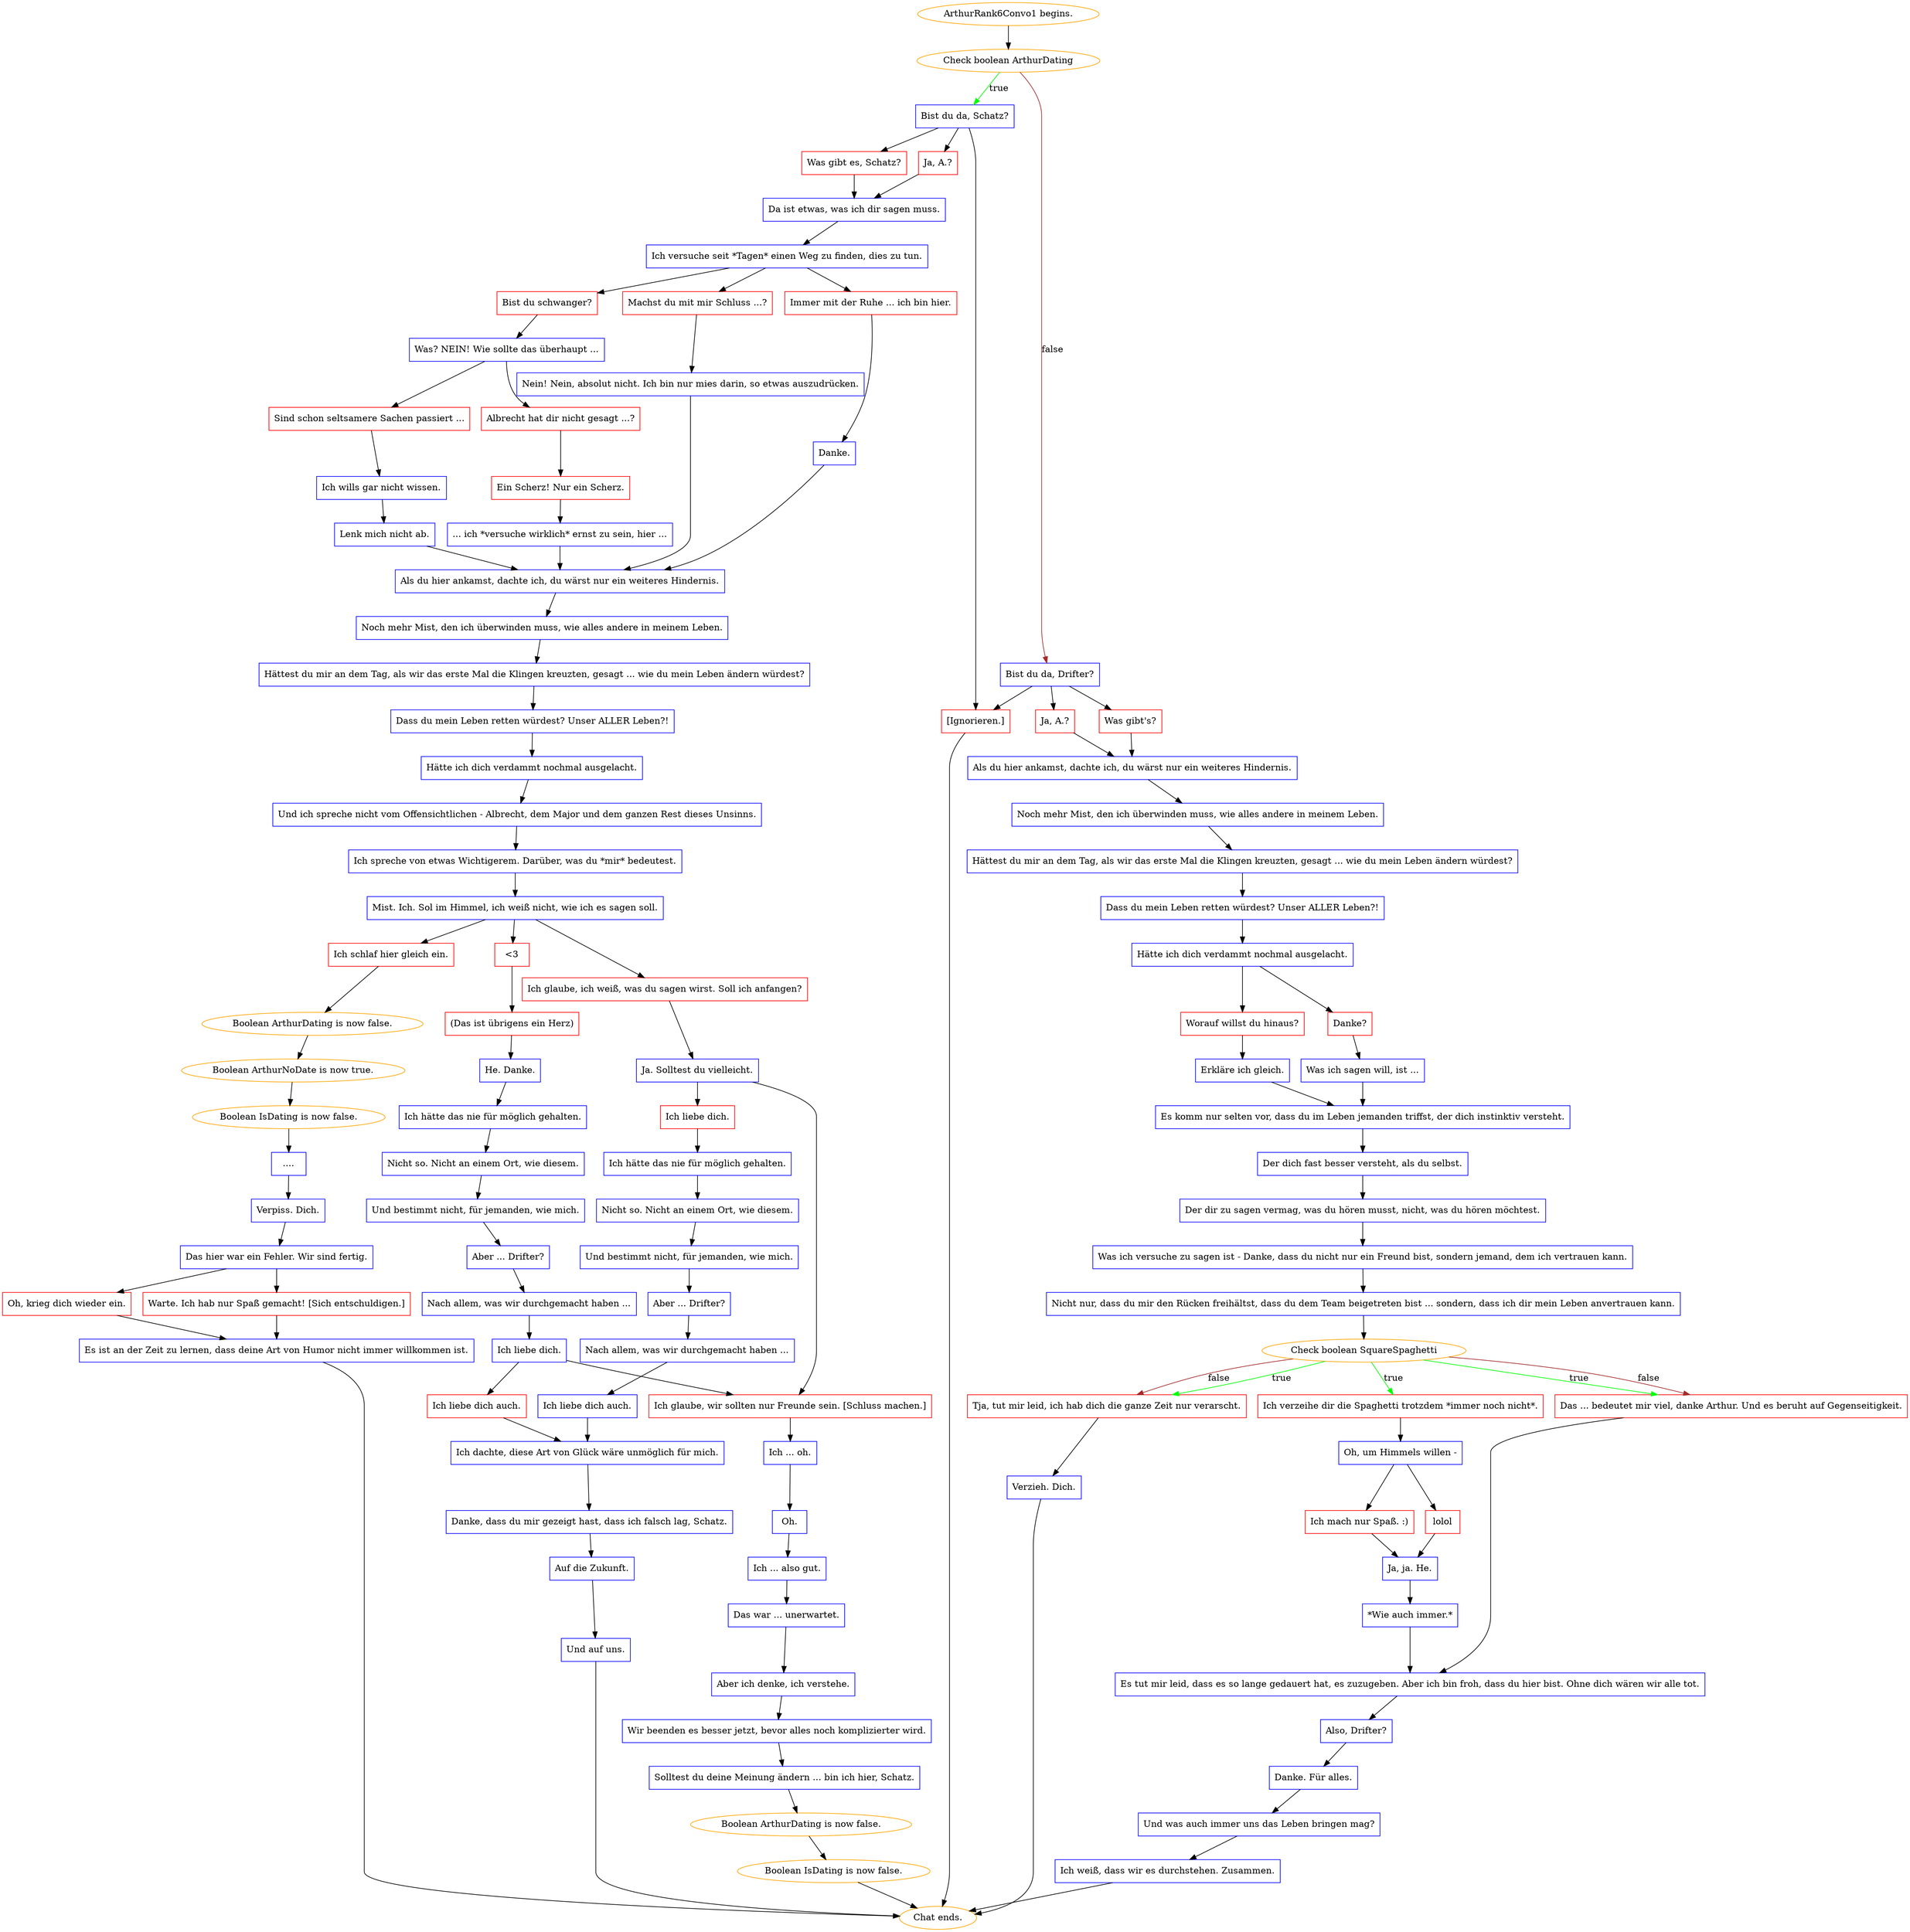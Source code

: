 digraph {
	"ArthurRank6Convo1 begins." [color=orange];
		"ArthurRank6Convo1 begins." -> j9397336;
	j9397336 [label="Check boolean ArthurDating",color=orange];
		j9397336 -> j603682112 [label=true,color=green];
		j9397336 -> j1409064550 [label=false,color=brown];
	j603682112 [label="Bist du da, Schatz?",shape=box,color=blue];
		j603682112 -> j642260548;
		j603682112 -> j3514826479;
		j603682112 -> j4221938618;
	j1409064550 [label="Bist du da, Drifter?",shape=box,color=blue];
		j1409064550 -> j3071390975;
		j1409064550 -> j3850515141;
		j1409064550 -> j4221938618;
	j642260548 [label="Ja, A.?",shape=box,color=red];
		j642260548 -> j3440742935;
	j3514826479 [label="Was gibt es, Schatz?",shape=box,color=red];
		j3514826479 -> j3440742935;
	j4221938618 [label="[Ignorieren.]",shape=box,color=red];
		j4221938618 -> "Chat ends.";
	j3071390975 [label="Was gibt's?",shape=box,color=red];
		j3071390975 -> j1065344582;
	j3850515141 [label="Ja, A.?",shape=box,color=red];
		j3850515141 -> j1065344582;
	j3440742935 [label="Da ist etwas, was ich dir sagen muss.",shape=box,color=blue];
		j3440742935 -> j3691694373;
	"Chat ends." [color=orange];
	j1065344582 [label="Als du hier ankamst, dachte ich, du wärst nur ein weiteres Hindernis.",shape=box,color=blue];
		j1065344582 -> j1346006871;
	j3691694373 [label="Ich versuche seit *Tagen* einen Weg zu finden, dies zu tun.",shape=box,color=blue];
		j3691694373 -> j547582238;
		j3691694373 -> j2062616463;
		j3691694373 -> j1803188632;
	j1346006871 [label="Noch mehr Mist, den ich überwinden muss, wie alles andere in meinem Leben.",shape=box,color=blue];
		j1346006871 -> j3267527674;
	j547582238 [label="Bist du schwanger?",shape=box,color=red];
		j547582238 -> j4045489318;
	j2062616463 [label="Machst du mit mir Schluss ...?",shape=box,color=red];
		j2062616463 -> j1119825694;
	j1803188632 [label="Immer mit der Ruhe ... ich bin hier.",shape=box,color=red];
		j1803188632 -> j3566684094;
	j3267527674 [label="Hättest du mir an dem Tag, als wir das erste Mal die Klingen kreuzten, gesagt ... wie du mein Leben ändern würdest?",shape=box,color=blue];
		j3267527674 -> j2494358372;
	j4045489318 [label="Was? NEIN! Wie sollte das überhaupt ...",shape=box,color=blue];
		j4045489318 -> j1472937228;
		j4045489318 -> j3277989268;
	j1119825694 [label="Nein! Nein, absolut nicht. Ich bin nur mies darin, so etwas auszudrücken.",shape=box,color=blue];
		j1119825694 -> j2694736626;
	j3566684094 [label="Danke.",shape=box,color=blue];
		j3566684094 -> j2694736626;
	j2494358372 [label="Dass du mein Leben retten würdest? Unser ALLER Leben?!",shape=box,color=blue];
		j2494358372 -> j3574970165;
	j1472937228 [label="Sind schon seltsamere Sachen passiert ...",shape=box,color=red];
		j1472937228 -> j595844854;
	j3277989268 [label="Albrecht hat dir nicht gesagt ...?",shape=box,color=red];
		j3277989268 -> j3231752783;
	j2694736626 [label="Als du hier ankamst, dachte ich, du wärst nur ein weiteres Hindernis.",shape=box,color=blue];
		j2694736626 -> j339152122;
	j3574970165 [label="Hätte ich dich verdammt nochmal ausgelacht.",shape=box,color=blue];
		j3574970165 -> j2131692570;
		j3574970165 -> j3677600940;
	j595844854 [label="Ich wills gar nicht wissen.",shape=box,color=blue];
		j595844854 -> j3624803979;
	j3231752783 [label="Ein Scherz! Nur ein Scherz.",shape=box,color=red];
		j3231752783 -> j3484380050;
	j339152122 [label="Noch mehr Mist, den ich überwinden muss, wie alles andere in meinem Leben.",shape=box,color=blue];
		j339152122 -> j2413090515;
	j2131692570 [label="Danke?",shape=box,color=red];
		j2131692570 -> j1768786736;
	j3677600940 [label="Worauf willst du hinaus?",shape=box,color=red];
		j3677600940 -> j626513955;
	j3624803979 [label="Lenk mich nicht ab.",shape=box,color=blue];
		j3624803979 -> j2694736626;
	j3484380050 [label="... ich *versuche wirklich* ernst zu sein, hier ...",shape=box,color=blue];
		j3484380050 -> j2694736626;
	j2413090515 [label="Hättest du mir an dem Tag, als wir das erste Mal die Klingen kreuzten, gesagt ... wie du mein Leben ändern würdest?",shape=box,color=blue];
		j2413090515 -> j577763677;
	j1768786736 [label="Was ich sagen will, ist ...",shape=box,color=blue];
		j1768786736 -> j1973462345;
	j626513955 [label="Erkläre ich gleich.",shape=box,color=blue];
		j626513955 -> j1973462345;
	j577763677 [label="Dass du mein Leben retten würdest? Unser ALLER Leben?!",shape=box,color=blue];
		j577763677 -> j2179085296;
	j1973462345 [label="Es komm nur selten vor, dass du im Leben jemanden triffst, der dich instinktiv versteht.",shape=box,color=blue];
		j1973462345 -> j218116119;
	j2179085296 [label="Hätte ich dich verdammt nochmal ausgelacht.",shape=box,color=blue];
		j2179085296 -> j1023521852;
	j218116119 [label="Der dich fast besser versteht, als du selbst.",shape=box,color=blue];
		j218116119 -> j2237274431;
	j1023521852 [label="Und ich spreche nicht vom Offensichtlichen - Albrecht, dem Major und dem ganzen Rest dieses Unsinns.",shape=box,color=blue];
		j1023521852 -> j1153363570;
	j2237274431 [label="Der dir zu sagen vermag, was du hören musst, nicht, was du hören möchtest.",shape=box,color=blue];
		j2237274431 -> j556725485;
	j1153363570 [label="Ich spreche von etwas Wichtigerem. Darüber, was du *mir* bedeutest.",shape=box,color=blue];
		j1153363570 -> j3908027176;
	j556725485 [label="Was ich versuche zu sagen ist - Danke, dass du nicht nur ein Freund bist, sondern jemand, dem ich vertrauen kann.",shape=box,color=blue];
		j556725485 -> j1999429079;
	j3908027176 [label="Mist. Ich. Sol im Himmel, ich weiß nicht, wie ich es sagen soll.",shape=box,color=blue];
		j3908027176 -> j879002881;
		j3908027176 -> j1853638393;
		j3908027176 -> j3263827095;
	j1999429079 [label="Nicht nur, dass du mir den Rücken freihältst, dass du dem Team beigetreten bist ... sondern, dass ich dir mein Leben anvertrauen kann.",shape=box,color=blue];
		j1999429079 -> j2910686797;
	j879002881 [label="Ich glaube, ich weiß, was du sagen wirst. Soll ich anfangen?",shape=box,color=red];
		j879002881 -> j2117376564;
	j1853638393 [label="<3",shape=box,color=red];
		j1853638393 -> j3864801272;
	j3263827095 [label="Ich schlaf hier gleich ein.",shape=box,color=red];
		j3263827095 -> j681936358;
	j2910686797 [label="Check boolean SquareSpaghetti",color=orange];
		j2910686797 -> j2041638150 [label=true,color=green];
		j2910686797 -> j3174203113 [label=true,color=green];
		j2910686797 -> j2719910393 [label=true,color=green];
		j2910686797 -> j3174203113 [label=false,color=brown];
		j2910686797 -> j2719910393 [label=false,color=brown];
	j2117376564 [label="Ja. Solltest du vielleicht.",shape=box,color=blue];
		j2117376564 -> j1175403020;
		j2117376564 -> j2633421280;
	j3864801272 [label="(Das ist übrigens ein Herz)",shape=box,color=red];
		j3864801272 -> j2565988039;
	j681936358 [label="Boolean ArthurDating is now false.",color=orange];
		j681936358 -> j1127041570;
	j2041638150 [label="Ich verzeihe dir die Spaghetti trotzdem *immer noch nicht*.",shape=box,color=red];
		j2041638150 -> j2957152449;
	j3174203113 [label="Das ... bedeutet mir viel, danke Arthur. Und es beruht auf Gegenseitigkeit.",shape=box,color=red];
		j3174203113 -> j3881350920;
	j2719910393 [label="Tja, tut mir leid, ich hab dich die ganze Zeit nur verarscht.",shape=box,color=red];
		j2719910393 -> j3888738838;
	j1175403020 [label="Ich liebe dich.",shape=box,color=red];
		j1175403020 -> j2594885016;
	j2633421280 [label="Ich glaube, wir sollten nur Freunde sein. [Schluss machen.]",shape=box,color=red];
		j2633421280 -> j2986061310;
	j2565988039 [label="He. Danke.",shape=box,color=blue];
		j2565988039 -> j3655269493;
	j1127041570 [label="Boolean ArthurNoDate is now true.",color=orange];
		j1127041570 -> j3823421949;
	j2957152449 [label="Oh, um Himmels willen -",shape=box,color=blue];
		j2957152449 -> j464949271;
		j2957152449 -> j2211261040;
	j3881350920 [label="Es tut mir leid, dass es so lange gedauert hat, es zuzugeben. Aber ich bin froh, dass du hier bist. Ohne dich wären wir alle tot.",shape=box,color=blue];
		j3881350920 -> j349159803;
	j3888738838 [label="Verzieh. Dich.",shape=box,color=blue];
		j3888738838 -> "Chat ends.";
	j2594885016 [label="Ich hätte das nie für möglich gehalten.",shape=box,color=blue];
		j2594885016 -> j123227923;
	j2986061310 [label="Ich ... oh.",shape=box,color=blue];
		j2986061310 -> j1370498765;
	j3655269493 [label="Ich hätte das nie für möglich gehalten.",shape=box,color=blue];
		j3655269493 -> j1566479031;
	j3823421949 [label="Boolean IsDating is now false.",color=orange];
		j3823421949 -> j1230133029;
	j464949271 [label="lolol",shape=box,color=red];
		j464949271 -> j4031776533;
	j2211261040 [label="Ich mach nur Spaß. :)",shape=box,color=red];
		j2211261040 -> j4031776533;
	j349159803 [label="Also, Drifter?",shape=box,color=blue];
		j349159803 -> j1883920887;
	j123227923 [label="Nicht so. Nicht an einem Ort, wie diesem.",shape=box,color=blue];
		j123227923 -> j4067309107;
	j1370498765 [label="Oh.",shape=box,color=blue];
		j1370498765 -> j2934985746;
	j1566479031 [label="Nicht so. Nicht an einem Ort, wie diesem.",shape=box,color=blue];
		j1566479031 -> j3271173845;
	j1230133029 [label="....",shape=box,color=blue];
		j1230133029 -> j2666456522;
	j4031776533 [label="Ja, ja. He.",shape=box,color=blue];
		j4031776533 -> j885957008;
	j1883920887 [label="Danke. Für alles.",shape=box,color=blue];
		j1883920887 -> j2255977030;
	j4067309107 [label="Und bestimmt nicht, für jemanden, wie mich.",shape=box,color=blue];
		j4067309107 -> j4218991780;
	j2934985746 [label="Ich ... also gut.",shape=box,color=blue];
		j2934985746 -> j450154090;
	j3271173845 [label="Und bestimmt nicht, für jemanden, wie mich.",shape=box,color=blue];
		j3271173845 -> j3733128056;
	j2666456522 [label="Verpiss. Dich.",shape=box,color=blue];
		j2666456522 -> j2800848497;
	j885957008 [label="*Wie auch immer.*",shape=box,color=blue];
		j885957008 -> j3881350920;
	j2255977030 [label="Und was auch immer uns das Leben bringen mag?",shape=box,color=blue];
		j2255977030 -> j1467742603;
	j4218991780 [label="Aber ... Drifter?",shape=box,color=blue];
		j4218991780 -> j3581256744;
	j450154090 [label="Das war ... unerwartet.",shape=box,color=blue];
		j450154090 -> j2930953250;
	j3733128056 [label="Aber ... Drifter?",shape=box,color=blue];
		j3733128056 -> j2753305495;
	j2800848497 [label="Das hier war ein Fehler. Wir sind fertig.",shape=box,color=blue];
		j2800848497 -> j1399863997;
		j2800848497 -> j3219865915;
	j1467742603 [label="Ich weiß, dass wir es durchstehen. Zusammen.",shape=box,color=blue];
		j1467742603 -> "Chat ends.";
	j3581256744 [label="Nach allem, was wir durchgemacht haben ...",shape=box,color=blue];
		j3581256744 -> j220809620;
	j2930953250 [label="Aber ich denke, ich verstehe.",shape=box,color=blue];
		j2930953250 -> j3551591016;
	j2753305495 [label="Nach allem, was wir durchgemacht haben ...",shape=box,color=blue];
		j2753305495 -> j2683190273;
	j1399863997 [label="Warte. Ich hab nur Spaß gemacht! [Sich entschuldigen.]",shape=box,color=red];
		j1399863997 -> j4224124297;
	j3219865915 [label="Oh, krieg dich wieder ein.",shape=box,color=red];
		j3219865915 -> j4224124297;
	j220809620 [label="Ich liebe dich auch.",shape=box,color=blue];
		j220809620 -> j1928048848;
	j3551591016 [label="Wir beenden es besser jetzt, bevor alles noch komplizierter wird.",shape=box,color=blue];
		j3551591016 -> j1573560521;
	j2683190273 [label="Ich liebe dich.",shape=box,color=blue];
		j2683190273 -> j2076904858;
		j2683190273 -> j2633421280;
	j4224124297 [label="Es ist an der Zeit zu lernen, dass deine Art von Humor nicht immer willkommen ist.",shape=box,color=blue];
		j4224124297 -> "Chat ends.";
	j1928048848 [label="Ich dachte, diese Art von Glück wäre unmöglich für mich.",shape=box,color=blue];
		j1928048848 -> j2164676696;
	j1573560521 [label="Solltest du deine Meinung ändern ... bin ich hier, Schatz.",shape=box,color=blue];
		j1573560521 -> j2178789389;
	j2076904858 [label="Ich liebe dich auch.",shape=box,color=red];
		j2076904858 -> j1928048848;
	j2164676696 [label="Danke, dass du mir gezeigt hast, dass ich falsch lag, Schatz.",shape=box,color=blue];
		j2164676696 -> j49489027;
	j2178789389 [label="Boolean ArthurDating is now false.",color=orange];
		j2178789389 -> j178902881;
	j49489027 [label="Auf die Zukunft.",shape=box,color=blue];
		j49489027 -> j2987158164;
	j178902881 [label="Boolean IsDating is now false.",color=orange];
		j178902881 -> "Chat ends.";
	j2987158164 [label="Und auf uns.",shape=box,color=blue];
		j2987158164 -> "Chat ends.";
}